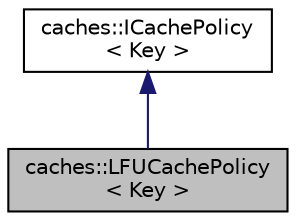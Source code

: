 digraph "caches::LFUCachePolicy&lt; Key &gt;"
{
 // LATEX_PDF_SIZE
  edge [fontname="Helvetica",fontsize="10",labelfontname="Helvetica",labelfontsize="10"];
  node [fontname="Helvetica",fontsize="10",shape=record];
  Node1 [label="caches::LFUCachePolicy\l\< Key \>",height=0.2,width=0.4,color="black", fillcolor="grey75", style="filled", fontcolor="black",tooltip="LFU (Least frequently used) cache policy."];
  Node2 -> Node1 [dir="back",color="midnightblue",fontsize="10",style="solid",fontname="Helvetica"];
  Node2 [label="caches::ICachePolicy\l\< Key \>",height=0.2,width=0.4,color="black", fillcolor="white", style="filled",URL="$classcaches_1_1ICachePolicy.html",tooltip="Cache policy abstract base class."];
}
